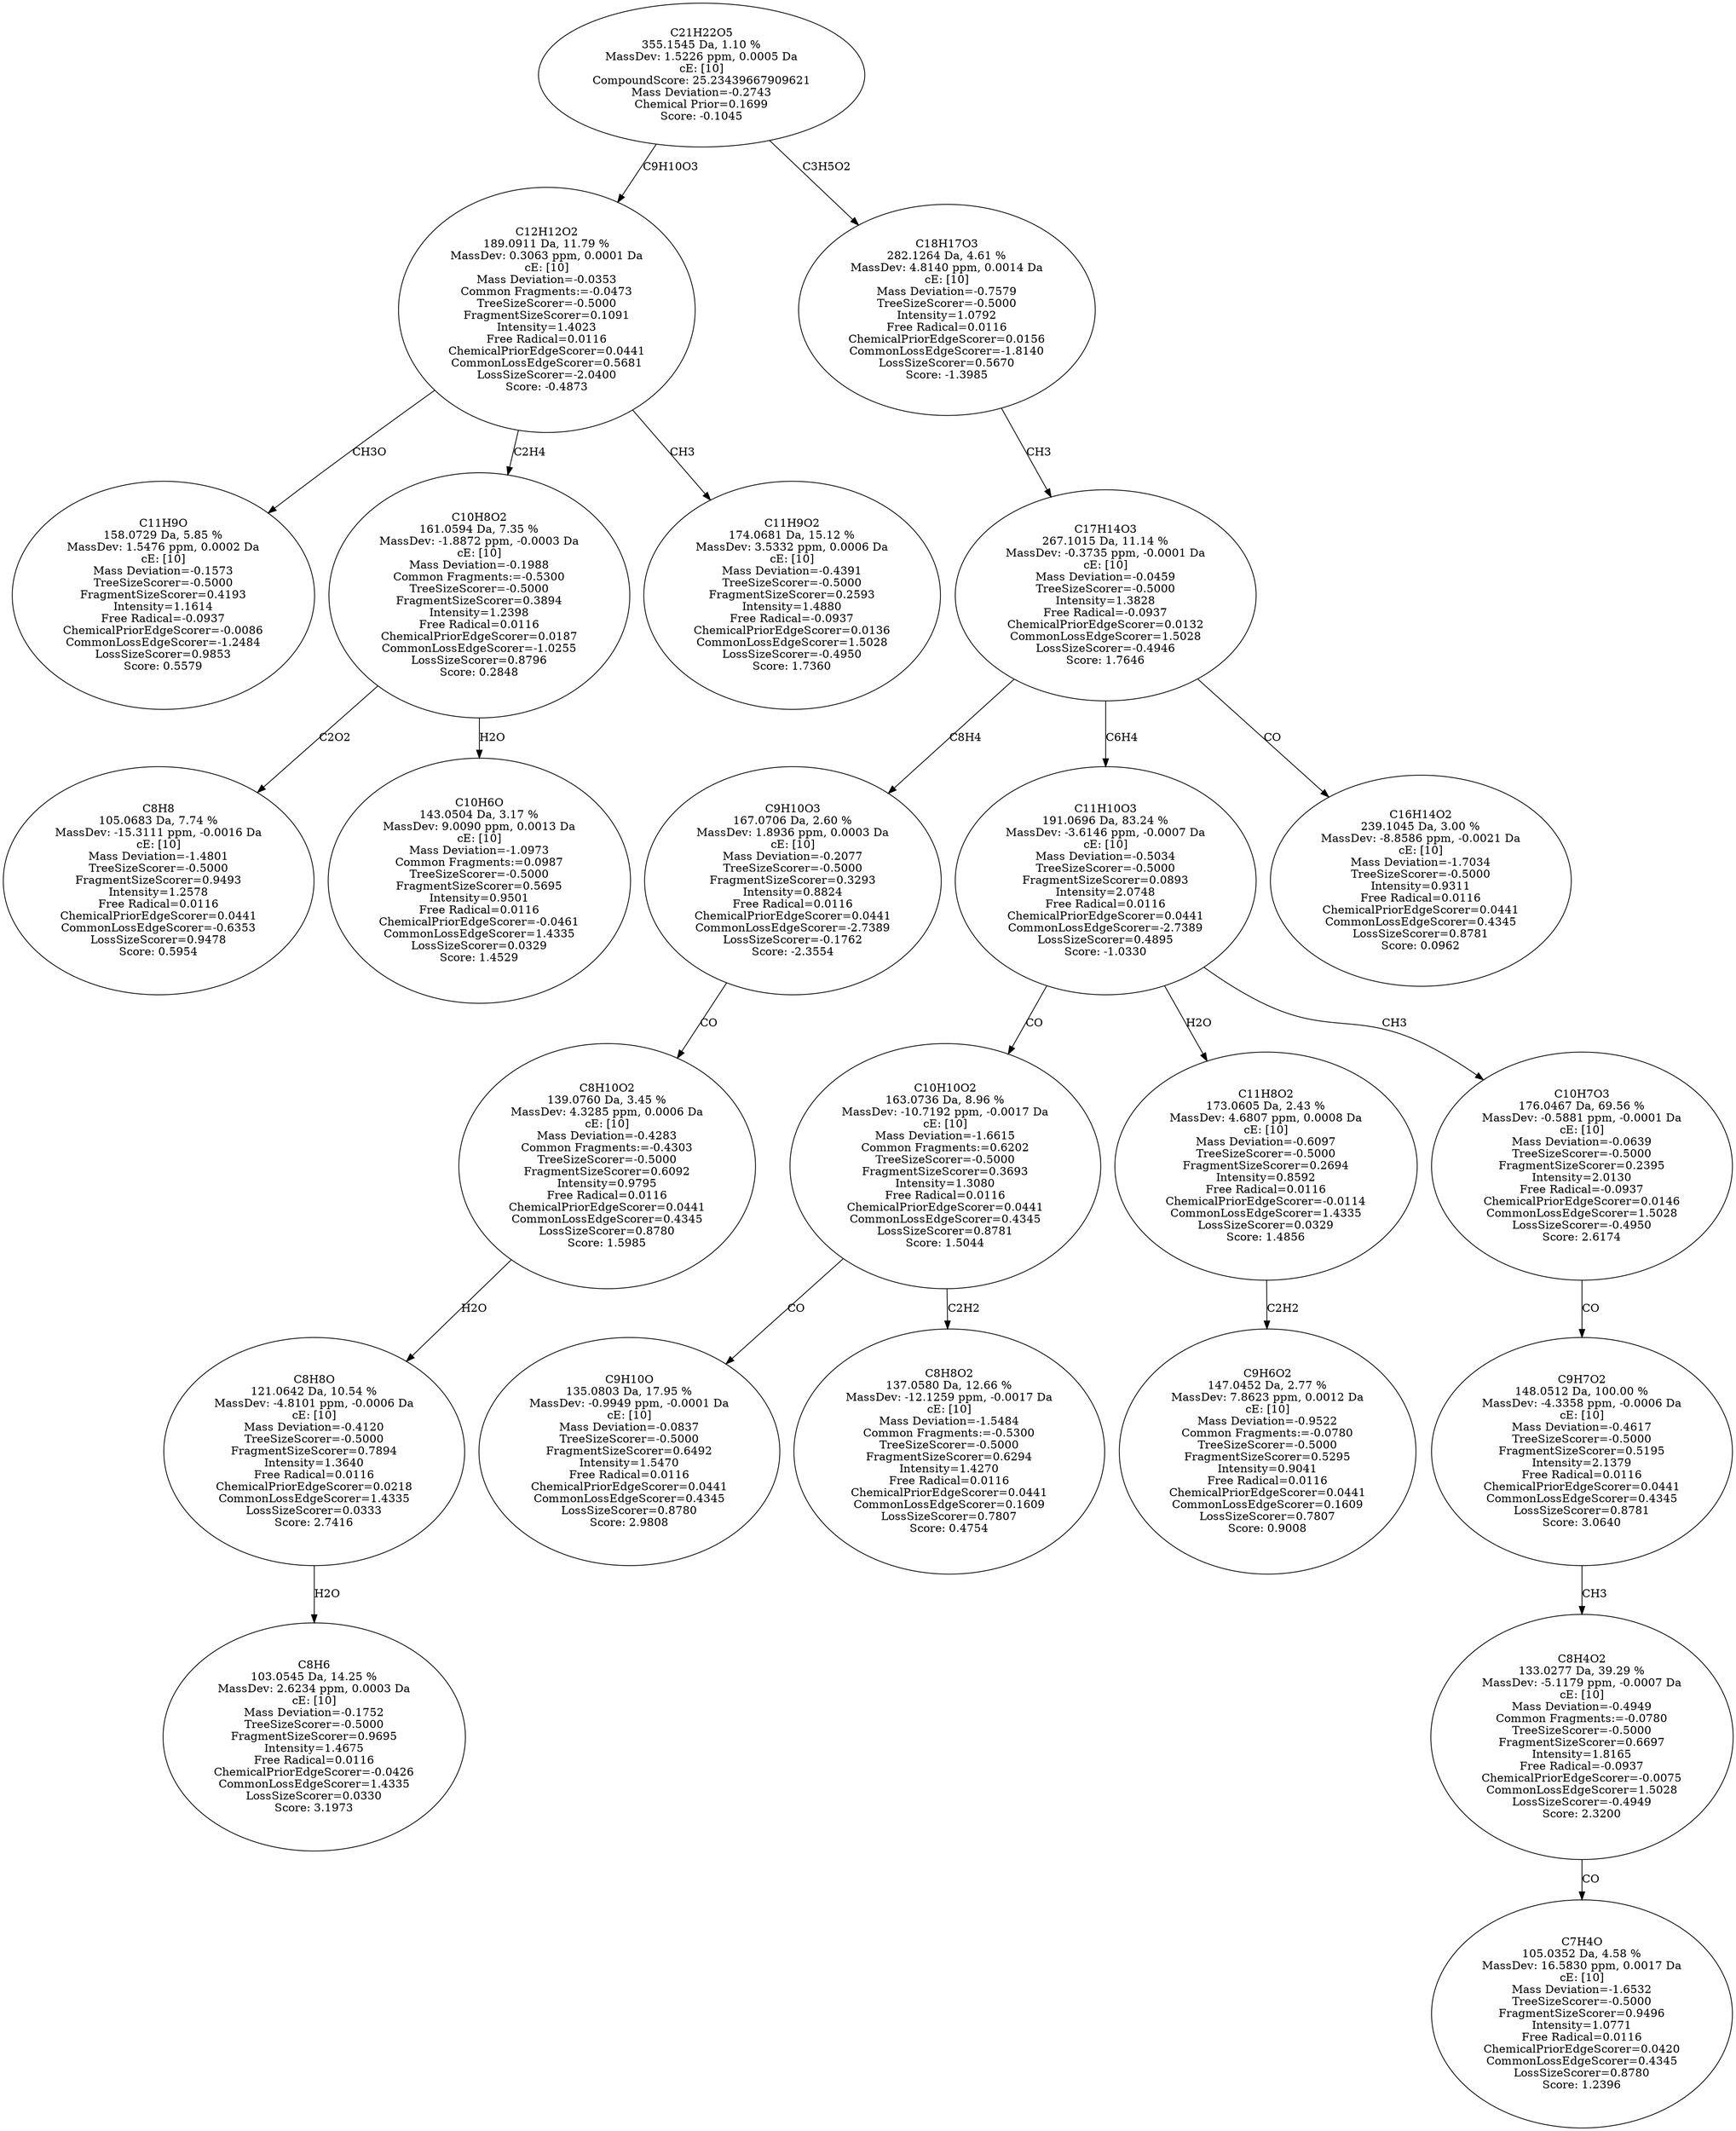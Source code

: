 strict digraph {
v1 [label="C11H9O\n158.0729 Da, 5.85 %\nMassDev: 1.5476 ppm, 0.0002 Da\ncE: [10]\nMass Deviation=-0.1573\nTreeSizeScorer=-0.5000\nFragmentSizeScorer=0.4193\nIntensity=1.1614\nFree Radical=-0.0937\nChemicalPriorEdgeScorer=-0.0086\nCommonLossEdgeScorer=-1.2484\nLossSizeScorer=0.9853\nScore: 0.5579"];
v2 [label="C8H8\n105.0683 Da, 7.74 %\nMassDev: -15.3111 ppm, -0.0016 Da\ncE: [10]\nMass Deviation=-1.4801\nTreeSizeScorer=-0.5000\nFragmentSizeScorer=0.9493\nIntensity=1.2578\nFree Radical=0.0116\nChemicalPriorEdgeScorer=0.0441\nCommonLossEdgeScorer=-0.6353\nLossSizeScorer=0.9478\nScore: 0.5954"];
v3 [label="C10H6O\n143.0504 Da, 3.17 %\nMassDev: 9.0090 ppm, 0.0013 Da\ncE: [10]\nMass Deviation=-1.0973\nCommon Fragments:=0.0987\nTreeSizeScorer=-0.5000\nFragmentSizeScorer=0.5695\nIntensity=0.9501\nFree Radical=0.0116\nChemicalPriorEdgeScorer=-0.0461\nCommonLossEdgeScorer=1.4335\nLossSizeScorer=0.0329\nScore: 1.4529"];
v4 [label="C10H8O2\n161.0594 Da, 7.35 %\nMassDev: -1.8872 ppm, -0.0003 Da\ncE: [10]\nMass Deviation=-0.1988\nCommon Fragments:=-0.5300\nTreeSizeScorer=-0.5000\nFragmentSizeScorer=0.3894\nIntensity=1.2398\nFree Radical=0.0116\nChemicalPriorEdgeScorer=0.0187\nCommonLossEdgeScorer=-1.0255\nLossSizeScorer=0.8796\nScore: 0.2848"];
v5 [label="C11H9O2\n174.0681 Da, 15.12 %\nMassDev: 3.5332 ppm, 0.0006 Da\ncE: [10]\nMass Deviation=-0.4391\nTreeSizeScorer=-0.5000\nFragmentSizeScorer=0.2593\nIntensity=1.4880\nFree Radical=-0.0937\nChemicalPriorEdgeScorer=0.0136\nCommonLossEdgeScorer=1.5028\nLossSizeScorer=-0.4950\nScore: 1.7360"];
v6 [label="C12H12O2\n189.0911 Da, 11.79 %\nMassDev: 0.3063 ppm, 0.0001 Da\ncE: [10]\nMass Deviation=-0.0353\nCommon Fragments:=-0.0473\nTreeSizeScorer=-0.5000\nFragmentSizeScorer=0.1091\nIntensity=1.4023\nFree Radical=0.0116\nChemicalPriorEdgeScorer=0.0441\nCommonLossEdgeScorer=0.5681\nLossSizeScorer=-2.0400\nScore: -0.4873"];
v7 [label="C8H6\n103.0545 Da, 14.25 %\nMassDev: 2.6234 ppm, 0.0003 Da\ncE: [10]\nMass Deviation=-0.1752\nTreeSizeScorer=-0.5000\nFragmentSizeScorer=0.9695\nIntensity=1.4675\nFree Radical=0.0116\nChemicalPriorEdgeScorer=-0.0426\nCommonLossEdgeScorer=1.4335\nLossSizeScorer=0.0330\nScore: 3.1973"];
v8 [label="C8H8O\n121.0642 Da, 10.54 %\nMassDev: -4.8101 ppm, -0.0006 Da\ncE: [10]\nMass Deviation=-0.4120\nTreeSizeScorer=-0.5000\nFragmentSizeScorer=0.7894\nIntensity=1.3640\nFree Radical=0.0116\nChemicalPriorEdgeScorer=0.0218\nCommonLossEdgeScorer=1.4335\nLossSizeScorer=0.0333\nScore: 2.7416"];
v9 [label="C8H10O2\n139.0760 Da, 3.45 %\nMassDev: 4.3285 ppm, 0.0006 Da\ncE: [10]\nMass Deviation=-0.4283\nCommon Fragments:=-0.4303\nTreeSizeScorer=-0.5000\nFragmentSizeScorer=0.6092\nIntensity=0.9795\nFree Radical=0.0116\nChemicalPriorEdgeScorer=0.0441\nCommonLossEdgeScorer=0.4345\nLossSizeScorer=0.8780\nScore: 1.5985"];
v10 [label="C9H10O3\n167.0706 Da, 2.60 %\nMassDev: 1.8936 ppm, 0.0003 Da\ncE: [10]\nMass Deviation=-0.2077\nTreeSizeScorer=-0.5000\nFragmentSizeScorer=0.3293\nIntensity=0.8824\nFree Radical=0.0116\nChemicalPriorEdgeScorer=0.0441\nCommonLossEdgeScorer=-2.7389\nLossSizeScorer=-0.1762\nScore: -2.3554"];
v11 [label="C9H10O\n135.0803 Da, 17.95 %\nMassDev: -0.9949 ppm, -0.0001 Da\ncE: [10]\nMass Deviation=-0.0837\nTreeSizeScorer=-0.5000\nFragmentSizeScorer=0.6492\nIntensity=1.5470\nFree Radical=0.0116\nChemicalPriorEdgeScorer=0.0441\nCommonLossEdgeScorer=0.4345\nLossSizeScorer=0.8780\nScore: 2.9808"];
v12 [label="C8H8O2\n137.0580 Da, 12.66 %\nMassDev: -12.1259 ppm, -0.0017 Da\ncE: [10]\nMass Deviation=-1.5484\nCommon Fragments:=-0.5300\nTreeSizeScorer=-0.5000\nFragmentSizeScorer=0.6294\nIntensity=1.4270\nFree Radical=0.0116\nChemicalPriorEdgeScorer=0.0441\nCommonLossEdgeScorer=0.1609\nLossSizeScorer=0.7807\nScore: 0.4754"];
v13 [label="C10H10O2\n163.0736 Da, 8.96 %\nMassDev: -10.7192 ppm, -0.0017 Da\ncE: [10]\nMass Deviation=-1.6615\nCommon Fragments:=0.6202\nTreeSizeScorer=-0.5000\nFragmentSizeScorer=0.3693\nIntensity=1.3080\nFree Radical=0.0116\nChemicalPriorEdgeScorer=0.0441\nCommonLossEdgeScorer=0.4345\nLossSizeScorer=0.8781\nScore: 1.5044"];
v14 [label="C9H6O2\n147.0452 Da, 2.77 %\nMassDev: 7.8623 ppm, 0.0012 Da\ncE: [10]\nMass Deviation=-0.9522\nCommon Fragments:=-0.0780\nTreeSizeScorer=-0.5000\nFragmentSizeScorer=0.5295\nIntensity=0.9041\nFree Radical=0.0116\nChemicalPriorEdgeScorer=0.0441\nCommonLossEdgeScorer=0.1609\nLossSizeScorer=0.7807\nScore: 0.9008"];
v15 [label="C11H8O2\n173.0605 Da, 2.43 %\nMassDev: 4.6807 ppm, 0.0008 Da\ncE: [10]\nMass Deviation=-0.6097\nTreeSizeScorer=-0.5000\nFragmentSizeScorer=0.2694\nIntensity=0.8592\nFree Radical=0.0116\nChemicalPriorEdgeScorer=-0.0114\nCommonLossEdgeScorer=1.4335\nLossSizeScorer=0.0329\nScore: 1.4856"];
v16 [label="C7H4O\n105.0352 Da, 4.58 %\nMassDev: 16.5830 ppm, 0.0017 Da\ncE: [10]\nMass Deviation=-1.6532\nTreeSizeScorer=-0.5000\nFragmentSizeScorer=0.9496\nIntensity=1.0771\nFree Radical=0.0116\nChemicalPriorEdgeScorer=0.0420\nCommonLossEdgeScorer=0.4345\nLossSizeScorer=0.8780\nScore: 1.2396"];
v17 [label="C8H4O2\n133.0277 Da, 39.29 %\nMassDev: -5.1179 ppm, -0.0007 Da\ncE: [10]\nMass Deviation=-0.4949\nCommon Fragments:=-0.0780\nTreeSizeScorer=-0.5000\nFragmentSizeScorer=0.6697\nIntensity=1.8165\nFree Radical=-0.0937\nChemicalPriorEdgeScorer=-0.0075\nCommonLossEdgeScorer=1.5028\nLossSizeScorer=-0.4949\nScore: 2.3200"];
v18 [label="C9H7O2\n148.0512 Da, 100.00 %\nMassDev: -4.3358 ppm, -0.0006 Da\ncE: [10]\nMass Deviation=-0.4617\nTreeSizeScorer=-0.5000\nFragmentSizeScorer=0.5195\nIntensity=2.1379\nFree Radical=0.0116\nChemicalPriorEdgeScorer=0.0441\nCommonLossEdgeScorer=0.4345\nLossSizeScorer=0.8781\nScore: 3.0640"];
v19 [label="C10H7O3\n176.0467 Da, 69.56 %\nMassDev: -0.5881 ppm, -0.0001 Da\ncE: [10]\nMass Deviation=-0.0639\nTreeSizeScorer=-0.5000\nFragmentSizeScorer=0.2395\nIntensity=2.0130\nFree Radical=-0.0937\nChemicalPriorEdgeScorer=0.0146\nCommonLossEdgeScorer=1.5028\nLossSizeScorer=-0.4950\nScore: 2.6174"];
v20 [label="C11H10O3\n191.0696 Da, 83.24 %\nMassDev: -3.6146 ppm, -0.0007 Da\ncE: [10]\nMass Deviation=-0.5034\nTreeSizeScorer=-0.5000\nFragmentSizeScorer=0.0893\nIntensity=2.0748\nFree Radical=0.0116\nChemicalPriorEdgeScorer=0.0441\nCommonLossEdgeScorer=-2.7389\nLossSizeScorer=0.4895\nScore: -1.0330"];
v21 [label="C16H14O2\n239.1045 Da, 3.00 %\nMassDev: -8.8586 ppm, -0.0021 Da\ncE: [10]\nMass Deviation=-1.7034\nTreeSizeScorer=-0.5000\nIntensity=0.9311\nFree Radical=0.0116\nChemicalPriorEdgeScorer=0.0441\nCommonLossEdgeScorer=0.4345\nLossSizeScorer=0.8781\nScore: 0.0962"];
v22 [label="C17H14O3\n267.1015 Da, 11.14 %\nMassDev: -0.3735 ppm, -0.0001 Da\ncE: [10]\nMass Deviation=-0.0459\nTreeSizeScorer=-0.5000\nIntensity=1.3828\nFree Radical=-0.0937\nChemicalPriorEdgeScorer=0.0132\nCommonLossEdgeScorer=1.5028\nLossSizeScorer=-0.4946\nScore: 1.7646"];
v23 [label="C18H17O3\n282.1264 Da, 4.61 %\nMassDev: 4.8140 ppm, 0.0014 Da\ncE: [10]\nMass Deviation=-0.7579\nTreeSizeScorer=-0.5000\nIntensity=1.0792\nFree Radical=0.0116\nChemicalPriorEdgeScorer=0.0156\nCommonLossEdgeScorer=-1.8140\nLossSizeScorer=0.5670\nScore: -1.3985"];
v24 [label="C21H22O5\n355.1545 Da, 1.10 %\nMassDev: 1.5226 ppm, 0.0005 Da\ncE: [10]\nCompoundScore: 25.23439667909621\nMass Deviation=-0.2743\nChemical Prior=0.1699\nScore: -0.1045"];
v6 -> v1 [label="CH3O"];
v4 -> v2 [label="C2O2"];
v4 -> v3 [label="H2O"];
v6 -> v4 [label="C2H4"];
v6 -> v5 [label="CH3"];
v24 -> v6 [label="C9H10O3"];
v8 -> v7 [label="H2O"];
v9 -> v8 [label="H2O"];
v10 -> v9 [label="CO"];
v22 -> v10 [label="C8H4"];
v13 -> v11 [label="CO"];
v13 -> v12 [label="C2H2"];
v20 -> v13 [label="CO"];
v15 -> v14 [label="C2H2"];
v20 -> v15 [label="H2O"];
v17 -> v16 [label="CO"];
v18 -> v17 [label="CH3"];
v19 -> v18 [label="CO"];
v20 -> v19 [label="CH3"];
v22 -> v20 [label="C6H4"];
v22 -> v21 [label="CO"];
v23 -> v22 [label="CH3"];
v24 -> v23 [label="C3H5O2"];
}
